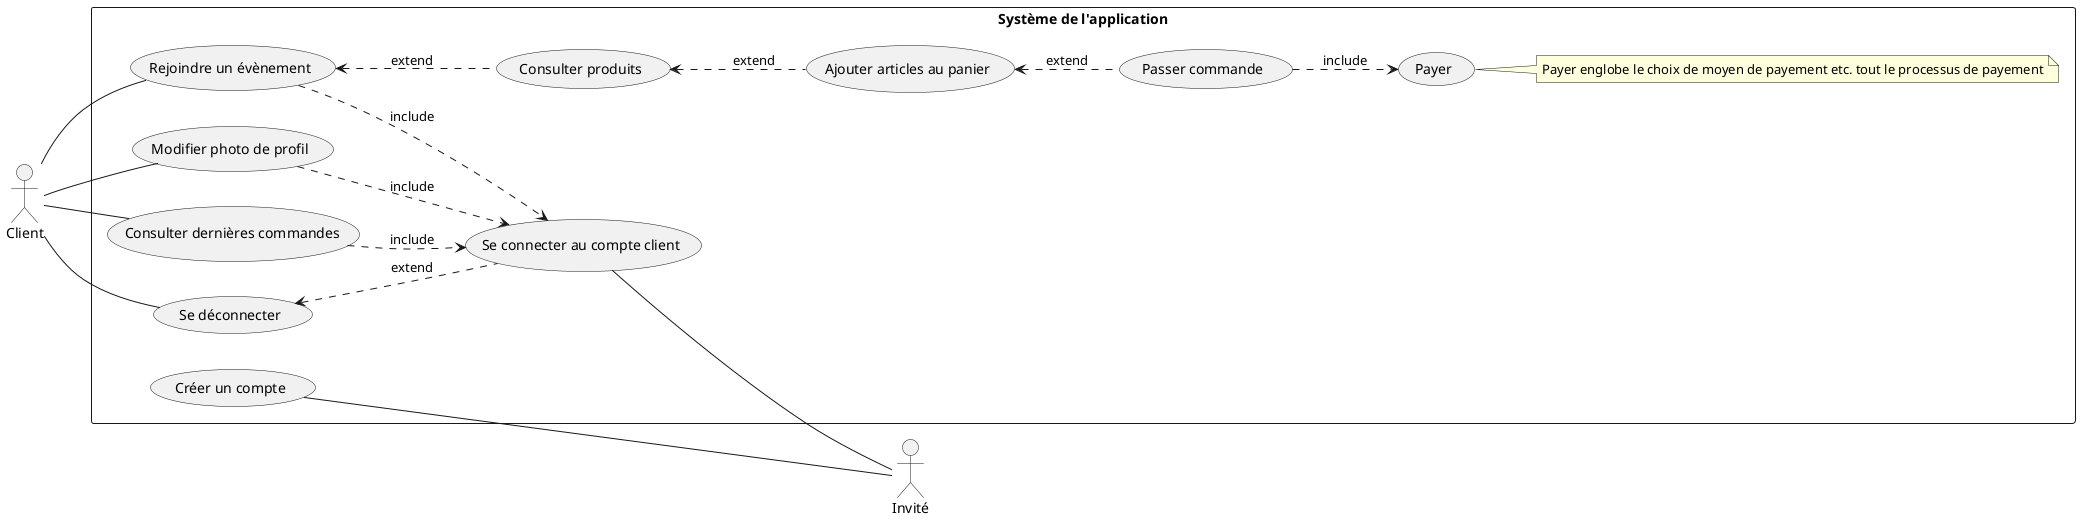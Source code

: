 @startuml
actor Invité
actor Client

left to right direction

rectangle "Système de l'application" {


    (Créer un compte) -- Invité
    (Se connecter au compte client) -- Invité

    Client -- (Rejoindre un évènement)
    Client -- (Modifier photo de profil)
    Client -- (Consulter dernières commandes)
    Client -- (Se déconnecter)

    (Rejoindre un évènement) ..> (Se connecter au compte client) : include
    (Modifier photo de profil) ..> (Se connecter au compte client) : include
    (Consulter dernières commandes) ..> (Se connecter au compte client) : include
    (Se déconnecter) <.. (Se connecter au compte client) : extend

    (Rejoindre un évènement) <.. (Consulter produits) : extend
    (Consulter produits) <.. (Ajouter articles au panier) : extend
    (Ajouter articles au panier) <.. (Passer commande) : extend
    (Passer commande) ..> (Payer) : include

    note right of (Payer)
     Payer englobe le choix de moyen de payement etc. tout le processus de payement
    end note
    
}
@enduml

